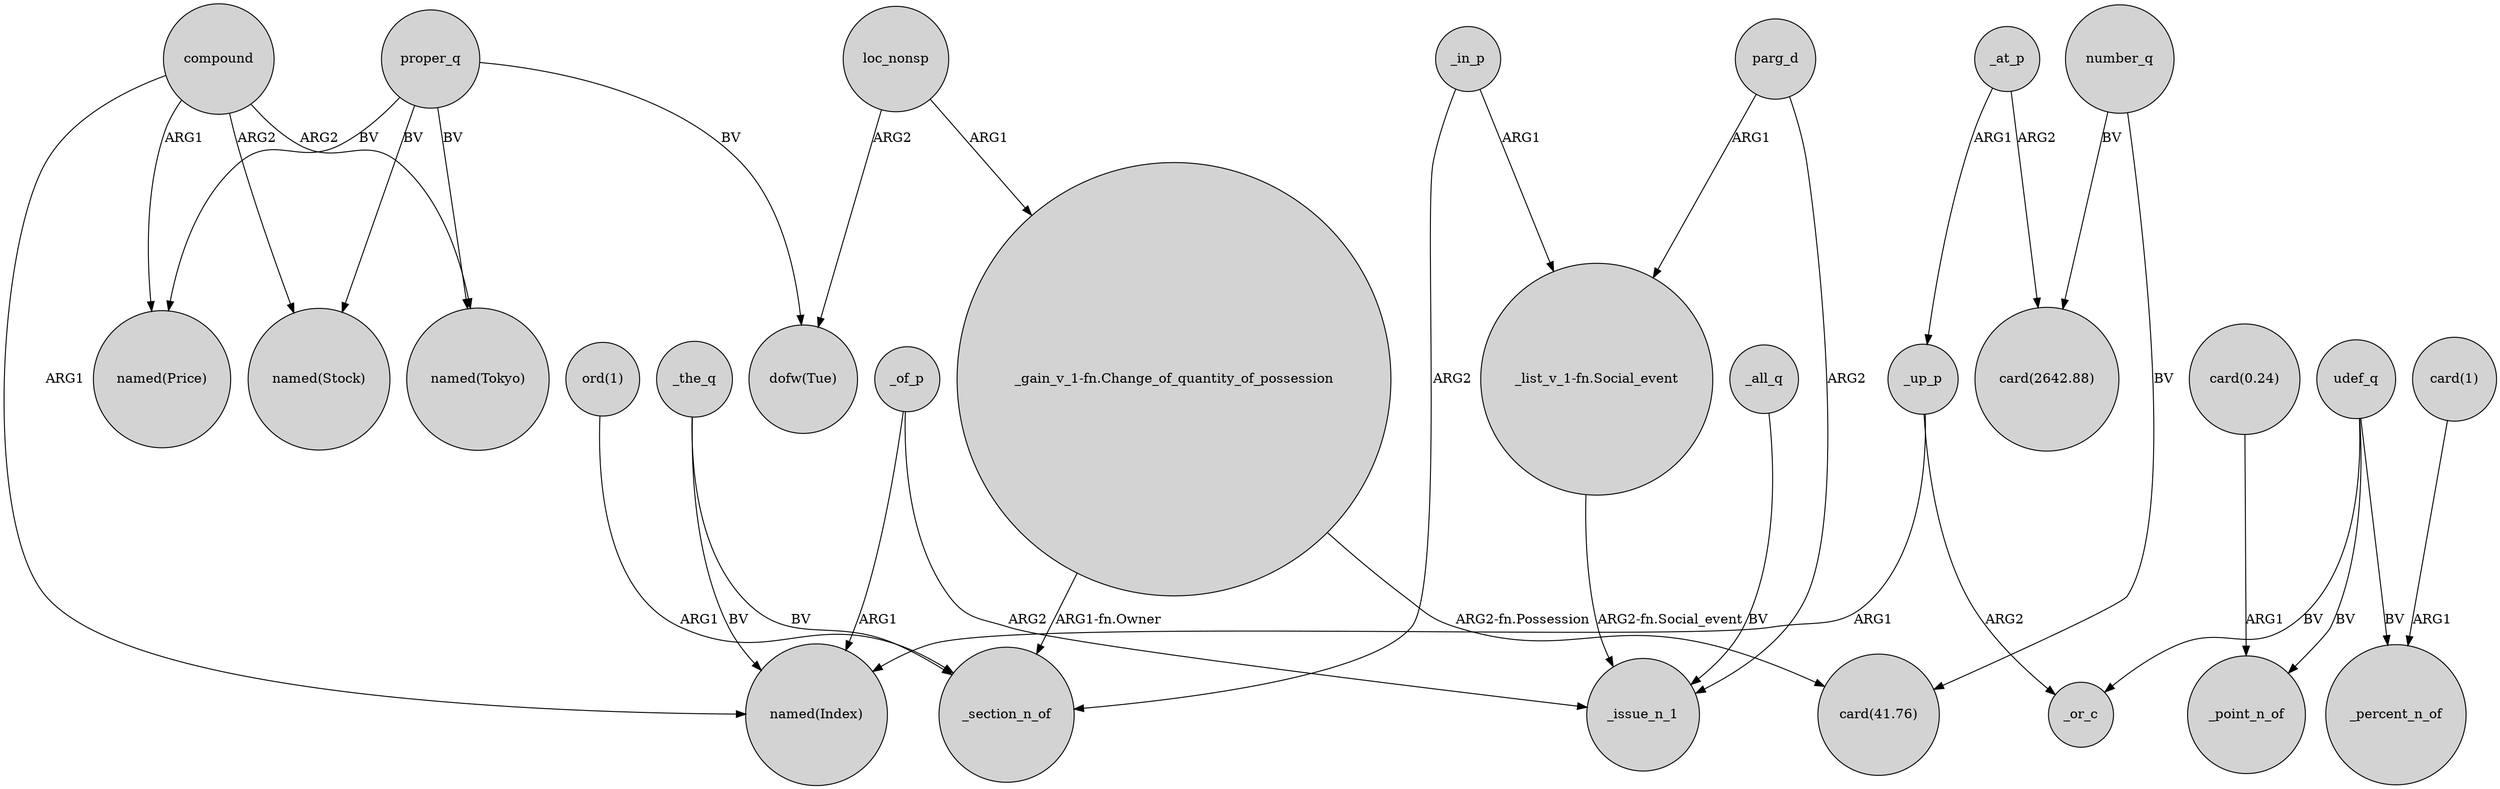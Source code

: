 digraph {
	node [shape=circle style=filled]
	compound -> "named(Stock)" [label=ARG2]
	_of_p -> "named(Index)" [label=ARG1]
	number_q -> "card(2642.88)" [label=BV]
	_in_p -> "_list_v_1-fn.Social_event" [label=ARG1]
	loc_nonsp -> "_gain_v_1-fn.Change_of_quantity_of_possession" [label=ARG1]
	_all_q -> _issue_n_1 [label=BV]
	compound -> "named(Index)" [label=ARG1]
	proper_q -> "named(Stock)" [label=BV]
	_of_p -> _issue_n_1 [label=ARG2]
	_up_p -> _or_c [label=ARG2]
	"card(0.24)" -> _point_n_of [label=ARG1]
	_the_q -> "named(Index)" [label=BV]
	_the_q -> _section_n_of [label=BV]
	compound -> "named(Tokyo)" [label=ARG2]
	udef_q -> _or_c [label=BV]
	"_gain_v_1-fn.Change_of_quantity_of_possession" -> _section_n_of [label="ARG1-fn.Owner"]
	"_list_v_1-fn.Social_event" -> _issue_n_1 [label="ARG2-fn.Social_event"]
	udef_q -> _percent_n_of [label=BV]
	_at_p -> "card(2642.88)" [label=ARG2]
	"ord(1)" -> _section_n_of [label=ARG1]
	_in_p -> _section_n_of [label=ARG2]
	_up_p -> "named(Index)" [label=ARG1]
	proper_q -> "dofw(Tue)" [label=BV]
	proper_q -> "named(Tokyo)" [label=BV]
	"card(1)" -> _percent_n_of [label=ARG1]
	parg_d -> _issue_n_1 [label=ARG2]
	compound -> "named(Price)" [label=ARG1]
	number_q -> "card(41.76)" [label=BV]
	_at_p -> _up_p [label=ARG1]
	loc_nonsp -> "dofw(Tue)" [label=ARG2]
	"_gain_v_1-fn.Change_of_quantity_of_possession" -> "card(41.76)" [label="ARG2-fn.Possession"]
	udef_q -> _point_n_of [label=BV]
	parg_d -> "_list_v_1-fn.Social_event" [label=ARG1]
	proper_q -> "named(Price)" [label=BV]
}
